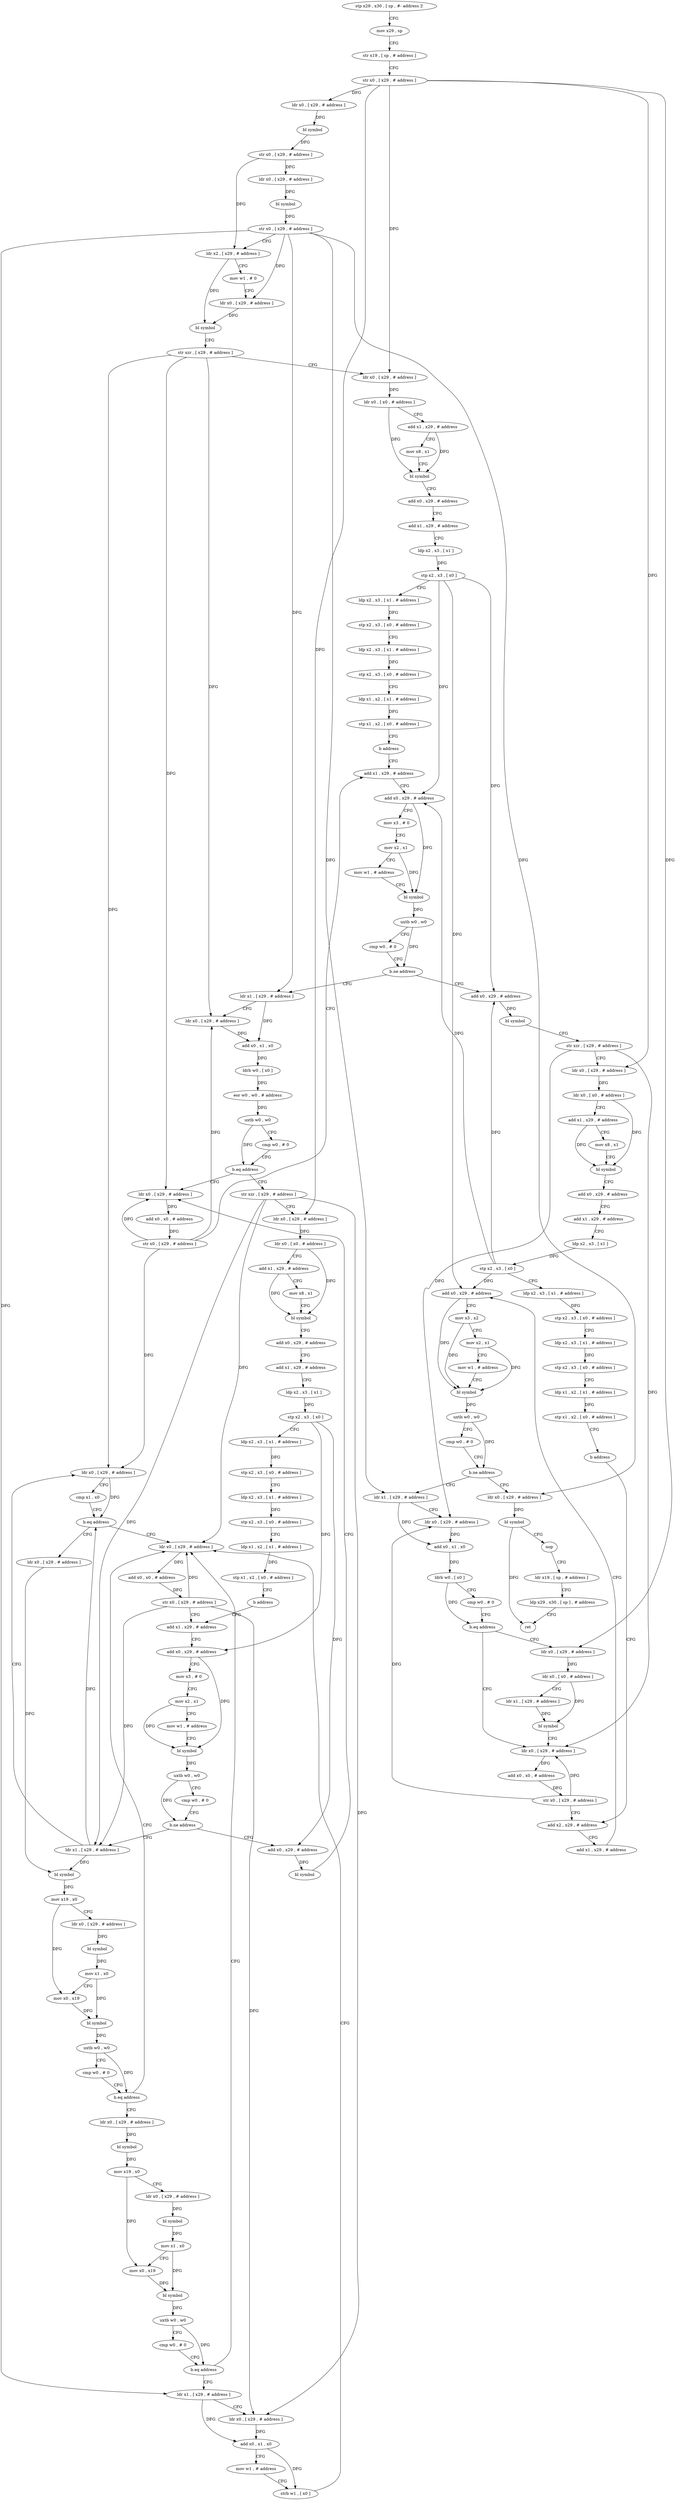 digraph "func" {
"94416" [label = "stp x29 , x30 , [ sp , #- address ]!" ]
"94420" [label = "mov x29 , sp" ]
"94424" [label = "str x19 , [ sp , # address ]" ]
"94428" [label = "str x0 , [ x29 , # address ]" ]
"94432" [label = "ldr x0 , [ x29 , # address ]" ]
"94436" [label = "bl symbol" ]
"94440" [label = "str x0 , [ x29 , # address ]" ]
"94444" [label = "ldr x0 , [ x29 , # address ]" ]
"94448" [label = "bl symbol" ]
"94452" [label = "str x0 , [ x29 , # address ]" ]
"94456" [label = "ldr x2 , [ x29 , # address ]" ]
"94460" [label = "mov w1 , # 0" ]
"94464" [label = "ldr x0 , [ x29 , # address ]" ]
"94468" [label = "bl symbol" ]
"94472" [label = "str xzr , [ x29 , # address ]" ]
"94476" [label = "ldr x0 , [ x29 , # address ]" ]
"94480" [label = "ldr x0 , [ x0 , # address ]" ]
"94484" [label = "add x1 , x29 , # address" ]
"94488" [label = "mov x8 , x1" ]
"94492" [label = "bl symbol" ]
"94496" [label = "add x0 , x29 , # address" ]
"94500" [label = "add x1 , x29 , # address" ]
"94504" [label = "ldp x2 , x3 , [ x1 ]" ]
"94508" [label = "stp x2 , x3 , [ x0 ]" ]
"94512" [label = "ldp x2 , x3 , [ x1 , # address ]" ]
"94516" [label = "stp x2 , x3 , [ x0 , # address ]" ]
"94520" [label = "ldp x2 , x3 , [ x1 , # address ]" ]
"94524" [label = "stp x2 , x3 , [ x0 , # address ]" ]
"94528" [label = "ldp x1 , x2 , [ x1 , # address ]" ]
"94532" [label = "stp x1 , x2 , [ x0 , # address ]" ]
"94536" [label = "b address" ]
"94832" [label = "add x1 , x29 , # address" ]
"94836" [label = "add x0 , x29 , # address" ]
"94840" [label = "mov x3 , # 0" ]
"94844" [label = "mov x2 , x1" ]
"94848" [label = "mov w1 , # address" ]
"94852" [label = "bl symbol" ]
"94856" [label = "uxtb w0 , w0" ]
"94860" [label = "cmp w0 , # 0" ]
"94864" [label = "b.ne address" ]
"94540" [label = "ldr x1 , [ x29 , # address ]" ]
"94868" [label = "add x0 , x29 , # address" ]
"94544" [label = "ldr x0 , [ x29 , # address ]" ]
"94548" [label = "add x0 , x1 , x0" ]
"94552" [label = "ldrb w0 , [ x0 ]" ]
"94556" [label = "eor w0 , w0 , # address" ]
"94560" [label = "uxtb w0 , w0" ]
"94564" [label = "cmp w0 , # 0" ]
"94568" [label = "b.eq address" ]
"94820" [label = "ldr x0 , [ x29 , # address ]" ]
"94572" [label = "str xzr , [ x29 , # address ]" ]
"94872" [label = "bl symbol" ]
"94876" [label = "str xzr , [ x29 , # address ]" ]
"94880" [label = "ldr x0 , [ x29 , # address ]" ]
"94884" [label = "ldr x0 , [ x0 , # address ]" ]
"94888" [label = "add x1 , x29 , # address" ]
"94892" [label = "mov x8 , x1" ]
"94896" [label = "bl symbol" ]
"94900" [label = "add x0 , x29 , # address" ]
"94904" [label = "add x1 , x29 , # address" ]
"94908" [label = "ldp x2 , x3 , [ x1 ]" ]
"94912" [label = "stp x2 , x3 , [ x0 ]" ]
"94916" [label = "ldp x2 , x3 , [ x1 , # address ]" ]
"94920" [label = "stp x2 , x3 , [ x0 , # address ]" ]
"94924" [label = "ldp x2 , x3 , [ x1 , # address ]" ]
"94928" [label = "stp x2 , x3 , [ x0 , # address ]" ]
"94932" [label = "ldp x1 , x2 , [ x1 , # address ]" ]
"94936" [label = "stp x1 , x2 , [ x0 , # address ]" ]
"94940" [label = "b address" ]
"94996" [label = "add x2 , x29 , # address" ]
"94824" [label = "add x0 , x0 , # address" ]
"94828" [label = "str x0 , [ x29 , # address ]" ]
"94576" [label = "ldr x0 , [ x29 , # address ]" ]
"94580" [label = "ldr x0 , [ x0 , # address ]" ]
"94584" [label = "add x1 , x29 , # address" ]
"94588" [label = "mov x8 , x1" ]
"94592" [label = "bl symbol" ]
"94596" [label = "add x0 , x29 , # address" ]
"94600" [label = "add x1 , x29 , # address" ]
"94604" [label = "ldp x2 , x3 , [ x1 ]" ]
"94608" [label = "stp x2 , x3 , [ x0 ]" ]
"94612" [label = "ldp x2 , x3 , [ x1 , # address ]" ]
"94616" [label = "stp x2 , x3 , [ x0 , # address ]" ]
"94620" [label = "ldp x2 , x3 , [ x1 , # address ]" ]
"94624" [label = "stp x2 , x3 , [ x0 , # address ]" ]
"94628" [label = "ldp x1 , x2 , [ x1 , # address ]" ]
"94632" [label = "stp x1 , x2 , [ x0 , # address ]" ]
"94636" [label = "b address" ]
"94776" [label = "add x1 , x29 , # address" ]
"95000" [label = "add x1 , x29 , # address" ]
"95004" [label = "add x0 , x29 , # address" ]
"95008" [label = "mov x3 , x2" ]
"95012" [label = "mov x2 , x1" ]
"95016" [label = "mov w1 , # address" ]
"95020" [label = "bl symbol" ]
"95024" [label = "uxtb w0 , w0" ]
"95028" [label = "cmp w0 , # 0" ]
"95032" [label = "b.ne address" ]
"94944" [label = "ldr x1 , [ x29 , # address ]" ]
"95036" [label = "ldr x0 , [ x29 , # address ]" ]
"94780" [label = "add x0 , x29 , # address" ]
"94784" [label = "mov x3 , # 0" ]
"94788" [label = "mov x2 , x1" ]
"94792" [label = "mov w1 , # address" ]
"94796" [label = "bl symbol" ]
"94800" [label = "uxtb w0 , w0" ]
"94804" [label = "cmp w0 , # 0" ]
"94808" [label = "b.ne address" ]
"94640" [label = "ldr x1 , [ x29 , # address ]" ]
"94812" [label = "add x0 , x29 , # address" ]
"94948" [label = "ldr x0 , [ x29 , # address ]" ]
"94952" [label = "add x0 , x1 , x0" ]
"94956" [label = "ldrb w0 , [ x0 ]" ]
"94960" [label = "cmp w0 , # 0" ]
"94964" [label = "b.eq address" ]
"94984" [label = "ldr x0 , [ x29 , # address ]" ]
"94968" [label = "ldr x0 , [ x29 , # address ]" ]
"95040" [label = "bl symbol" ]
"95044" [label = "nop" ]
"95048" [label = "ldr x19 , [ sp , # address ]" ]
"95052" [label = "ldp x29 , x30 , [ sp ] , # address" ]
"95056" [label = "ret" ]
"94644" [label = "ldr x0 , [ x29 , # address ]" ]
"94648" [label = "cmp x1 , x0" ]
"94652" [label = "b.eq address" ]
"94764" [label = "ldr x0 , [ x29 , # address ]" ]
"94656" [label = "ldr x0 , [ x29 , # address ]" ]
"94816" [label = "bl symbol" ]
"94988" [label = "add x0 , x0 , # address" ]
"94992" [label = "str x0 , [ x29 , # address ]" ]
"94972" [label = "ldr x0 , [ x0 , # address ]" ]
"94976" [label = "ldr x1 , [ x29 , # address ]" ]
"94980" [label = "bl symbol" ]
"94768" [label = "add x0 , x0 , # address" ]
"94772" [label = "str x0 , [ x29 , # address ]" ]
"94660" [label = "bl symbol" ]
"94664" [label = "mov x19 , x0" ]
"94668" [label = "ldr x0 , [ x29 , # address ]" ]
"94672" [label = "bl symbol" ]
"94676" [label = "mov x1 , x0" ]
"94680" [label = "mov x0 , x19" ]
"94684" [label = "bl symbol" ]
"94688" [label = "uxtb w0 , w0" ]
"94692" [label = "cmp w0 , # 0" ]
"94696" [label = "b.eq address" ]
"94700" [label = "ldr x0 , [ x29 , # address ]" ]
"94704" [label = "bl symbol" ]
"94708" [label = "mov x19 , x0" ]
"94712" [label = "ldr x0 , [ x29 , # address ]" ]
"94716" [label = "bl symbol" ]
"94720" [label = "mov x1 , x0" ]
"94724" [label = "mov x0 , x19" ]
"94728" [label = "bl symbol" ]
"94732" [label = "uxtb w0 , w0" ]
"94736" [label = "cmp w0 , # 0" ]
"94740" [label = "b.eq address" ]
"94744" [label = "ldr x1 , [ x29 , # address ]" ]
"94748" [label = "ldr x0 , [ x29 , # address ]" ]
"94752" [label = "add x0 , x1 , x0" ]
"94756" [label = "mov w1 , # address" ]
"94760" [label = "strb w1 , [ x0 ]" ]
"94416" -> "94420" [ label = "CFG" ]
"94420" -> "94424" [ label = "CFG" ]
"94424" -> "94428" [ label = "CFG" ]
"94428" -> "94432" [ label = "DFG" ]
"94428" -> "94476" [ label = "DFG" ]
"94428" -> "94880" [ label = "DFG" ]
"94428" -> "94576" [ label = "DFG" ]
"94428" -> "94968" [ label = "DFG" ]
"94432" -> "94436" [ label = "DFG" ]
"94436" -> "94440" [ label = "DFG" ]
"94440" -> "94444" [ label = "DFG" ]
"94440" -> "94456" [ label = "DFG" ]
"94444" -> "94448" [ label = "DFG" ]
"94448" -> "94452" [ label = "DFG" ]
"94452" -> "94456" [ label = "CFG" ]
"94452" -> "94464" [ label = "DFG" ]
"94452" -> "94540" [ label = "DFG" ]
"94452" -> "94944" [ label = "DFG" ]
"94452" -> "95036" [ label = "DFG" ]
"94452" -> "94744" [ label = "DFG" ]
"94456" -> "94460" [ label = "CFG" ]
"94456" -> "94468" [ label = "DFG" ]
"94460" -> "94464" [ label = "CFG" ]
"94464" -> "94468" [ label = "DFG" ]
"94468" -> "94472" [ label = "CFG" ]
"94472" -> "94476" [ label = "CFG" ]
"94472" -> "94544" [ label = "DFG" ]
"94472" -> "94820" [ label = "DFG" ]
"94472" -> "94644" [ label = "DFG" ]
"94476" -> "94480" [ label = "DFG" ]
"94480" -> "94484" [ label = "CFG" ]
"94480" -> "94492" [ label = "DFG" ]
"94484" -> "94488" [ label = "CFG" ]
"94484" -> "94492" [ label = "DFG" ]
"94488" -> "94492" [ label = "CFG" ]
"94492" -> "94496" [ label = "CFG" ]
"94496" -> "94500" [ label = "CFG" ]
"94500" -> "94504" [ label = "CFG" ]
"94504" -> "94508" [ label = "DFG" ]
"94508" -> "94512" [ label = "CFG" ]
"94508" -> "94836" [ label = "DFG" ]
"94508" -> "94868" [ label = "DFG" ]
"94508" -> "95004" [ label = "DFG" ]
"94512" -> "94516" [ label = "DFG" ]
"94516" -> "94520" [ label = "CFG" ]
"94520" -> "94524" [ label = "DFG" ]
"94524" -> "94528" [ label = "CFG" ]
"94528" -> "94532" [ label = "DFG" ]
"94532" -> "94536" [ label = "CFG" ]
"94536" -> "94832" [ label = "CFG" ]
"94832" -> "94836" [ label = "CFG" ]
"94836" -> "94840" [ label = "CFG" ]
"94836" -> "94852" [ label = "DFG" ]
"94840" -> "94844" [ label = "CFG" ]
"94844" -> "94848" [ label = "CFG" ]
"94844" -> "94852" [ label = "DFG" ]
"94848" -> "94852" [ label = "CFG" ]
"94852" -> "94856" [ label = "DFG" ]
"94856" -> "94860" [ label = "CFG" ]
"94856" -> "94864" [ label = "DFG" ]
"94860" -> "94864" [ label = "CFG" ]
"94864" -> "94540" [ label = "CFG" ]
"94864" -> "94868" [ label = "CFG" ]
"94540" -> "94544" [ label = "CFG" ]
"94540" -> "94548" [ label = "DFG" ]
"94868" -> "94872" [ label = "DFG" ]
"94544" -> "94548" [ label = "DFG" ]
"94548" -> "94552" [ label = "DFG" ]
"94552" -> "94556" [ label = "DFG" ]
"94556" -> "94560" [ label = "DFG" ]
"94560" -> "94564" [ label = "CFG" ]
"94560" -> "94568" [ label = "DFG" ]
"94564" -> "94568" [ label = "CFG" ]
"94568" -> "94820" [ label = "CFG" ]
"94568" -> "94572" [ label = "CFG" ]
"94820" -> "94824" [ label = "DFG" ]
"94572" -> "94576" [ label = "CFG" ]
"94572" -> "94640" [ label = "DFG" ]
"94572" -> "94764" [ label = "DFG" ]
"94572" -> "94748" [ label = "DFG" ]
"94872" -> "94876" [ label = "CFG" ]
"94876" -> "94880" [ label = "CFG" ]
"94876" -> "94948" [ label = "DFG" ]
"94876" -> "94984" [ label = "DFG" ]
"94880" -> "94884" [ label = "DFG" ]
"94884" -> "94888" [ label = "CFG" ]
"94884" -> "94896" [ label = "DFG" ]
"94888" -> "94892" [ label = "CFG" ]
"94888" -> "94896" [ label = "DFG" ]
"94892" -> "94896" [ label = "CFG" ]
"94896" -> "94900" [ label = "CFG" ]
"94900" -> "94904" [ label = "CFG" ]
"94904" -> "94908" [ label = "CFG" ]
"94908" -> "94912" [ label = "DFG" ]
"94912" -> "94916" [ label = "CFG" ]
"94912" -> "94836" [ label = "DFG" ]
"94912" -> "94868" [ label = "DFG" ]
"94912" -> "95004" [ label = "DFG" ]
"94916" -> "94920" [ label = "DFG" ]
"94920" -> "94924" [ label = "CFG" ]
"94924" -> "94928" [ label = "DFG" ]
"94928" -> "94932" [ label = "CFG" ]
"94932" -> "94936" [ label = "DFG" ]
"94936" -> "94940" [ label = "CFG" ]
"94940" -> "94996" [ label = "CFG" ]
"94996" -> "95000" [ label = "CFG" ]
"94824" -> "94828" [ label = "DFG" ]
"94828" -> "94832" [ label = "CFG" ]
"94828" -> "94544" [ label = "DFG" ]
"94828" -> "94820" [ label = "DFG" ]
"94828" -> "94644" [ label = "DFG" ]
"94576" -> "94580" [ label = "DFG" ]
"94580" -> "94584" [ label = "CFG" ]
"94580" -> "94592" [ label = "DFG" ]
"94584" -> "94588" [ label = "CFG" ]
"94584" -> "94592" [ label = "DFG" ]
"94588" -> "94592" [ label = "CFG" ]
"94592" -> "94596" [ label = "CFG" ]
"94596" -> "94600" [ label = "CFG" ]
"94600" -> "94604" [ label = "CFG" ]
"94604" -> "94608" [ label = "DFG" ]
"94608" -> "94612" [ label = "CFG" ]
"94608" -> "94780" [ label = "DFG" ]
"94608" -> "94812" [ label = "DFG" ]
"94612" -> "94616" [ label = "DFG" ]
"94616" -> "94620" [ label = "CFG" ]
"94620" -> "94624" [ label = "DFG" ]
"94624" -> "94628" [ label = "CFG" ]
"94628" -> "94632" [ label = "DFG" ]
"94632" -> "94636" [ label = "CFG" ]
"94636" -> "94776" [ label = "CFG" ]
"94776" -> "94780" [ label = "CFG" ]
"95000" -> "95004" [ label = "CFG" ]
"95004" -> "95008" [ label = "CFG" ]
"95004" -> "95020" [ label = "DFG" ]
"95008" -> "95012" [ label = "CFG" ]
"95008" -> "95020" [ label = "DFG" ]
"95012" -> "95016" [ label = "CFG" ]
"95012" -> "95020" [ label = "DFG" ]
"95016" -> "95020" [ label = "CFG" ]
"95020" -> "95024" [ label = "DFG" ]
"95024" -> "95028" [ label = "CFG" ]
"95024" -> "95032" [ label = "DFG" ]
"95028" -> "95032" [ label = "CFG" ]
"95032" -> "94944" [ label = "CFG" ]
"95032" -> "95036" [ label = "CFG" ]
"94944" -> "94948" [ label = "CFG" ]
"94944" -> "94952" [ label = "DFG" ]
"95036" -> "95040" [ label = "DFG" ]
"94780" -> "94784" [ label = "CFG" ]
"94780" -> "94796" [ label = "DFG" ]
"94784" -> "94788" [ label = "CFG" ]
"94788" -> "94792" [ label = "CFG" ]
"94788" -> "94796" [ label = "DFG" ]
"94792" -> "94796" [ label = "CFG" ]
"94796" -> "94800" [ label = "DFG" ]
"94800" -> "94804" [ label = "CFG" ]
"94800" -> "94808" [ label = "DFG" ]
"94804" -> "94808" [ label = "CFG" ]
"94808" -> "94640" [ label = "CFG" ]
"94808" -> "94812" [ label = "CFG" ]
"94640" -> "94644" [ label = "CFG" ]
"94640" -> "94652" [ label = "DFG" ]
"94640" -> "94660" [ label = "DFG" ]
"94812" -> "94816" [ label = "DFG" ]
"94948" -> "94952" [ label = "DFG" ]
"94952" -> "94956" [ label = "DFG" ]
"94956" -> "94960" [ label = "CFG" ]
"94956" -> "94964" [ label = "DFG" ]
"94960" -> "94964" [ label = "CFG" ]
"94964" -> "94984" [ label = "CFG" ]
"94964" -> "94968" [ label = "CFG" ]
"94984" -> "94988" [ label = "DFG" ]
"94968" -> "94972" [ label = "DFG" ]
"95040" -> "95044" [ label = "CFG" ]
"95040" -> "95056" [ label = "DFG" ]
"95044" -> "95048" [ label = "CFG" ]
"95048" -> "95052" [ label = "CFG" ]
"95052" -> "95056" [ label = "CFG" ]
"94644" -> "94648" [ label = "CFG" ]
"94644" -> "94652" [ label = "DFG" ]
"94648" -> "94652" [ label = "CFG" ]
"94652" -> "94764" [ label = "CFG" ]
"94652" -> "94656" [ label = "CFG" ]
"94764" -> "94768" [ label = "DFG" ]
"94656" -> "94660" [ label = "DFG" ]
"94816" -> "94820" [ label = "CFG" ]
"94988" -> "94992" [ label = "DFG" ]
"94992" -> "94996" [ label = "CFG" ]
"94992" -> "94948" [ label = "DFG" ]
"94992" -> "94984" [ label = "DFG" ]
"94972" -> "94976" [ label = "CFG" ]
"94972" -> "94980" [ label = "DFG" ]
"94976" -> "94980" [ label = "DFG" ]
"94980" -> "94984" [ label = "CFG" ]
"94768" -> "94772" [ label = "DFG" ]
"94772" -> "94776" [ label = "CFG" ]
"94772" -> "94640" [ label = "DFG" ]
"94772" -> "94764" [ label = "DFG" ]
"94772" -> "94748" [ label = "DFG" ]
"94660" -> "94664" [ label = "DFG" ]
"94664" -> "94668" [ label = "CFG" ]
"94664" -> "94680" [ label = "DFG" ]
"94668" -> "94672" [ label = "DFG" ]
"94672" -> "94676" [ label = "DFG" ]
"94676" -> "94680" [ label = "CFG" ]
"94676" -> "94684" [ label = "DFG" ]
"94680" -> "94684" [ label = "DFG" ]
"94684" -> "94688" [ label = "DFG" ]
"94688" -> "94692" [ label = "CFG" ]
"94688" -> "94696" [ label = "DFG" ]
"94692" -> "94696" [ label = "CFG" ]
"94696" -> "94764" [ label = "CFG" ]
"94696" -> "94700" [ label = "CFG" ]
"94700" -> "94704" [ label = "DFG" ]
"94704" -> "94708" [ label = "DFG" ]
"94708" -> "94712" [ label = "CFG" ]
"94708" -> "94724" [ label = "DFG" ]
"94712" -> "94716" [ label = "DFG" ]
"94716" -> "94720" [ label = "DFG" ]
"94720" -> "94724" [ label = "CFG" ]
"94720" -> "94728" [ label = "DFG" ]
"94724" -> "94728" [ label = "DFG" ]
"94728" -> "94732" [ label = "DFG" ]
"94732" -> "94736" [ label = "CFG" ]
"94732" -> "94740" [ label = "DFG" ]
"94736" -> "94740" [ label = "CFG" ]
"94740" -> "94764" [ label = "CFG" ]
"94740" -> "94744" [ label = "CFG" ]
"94744" -> "94748" [ label = "CFG" ]
"94744" -> "94752" [ label = "DFG" ]
"94748" -> "94752" [ label = "DFG" ]
"94752" -> "94756" [ label = "CFG" ]
"94752" -> "94760" [ label = "DFG" ]
"94756" -> "94760" [ label = "CFG" ]
"94760" -> "94764" [ label = "CFG" ]
}
